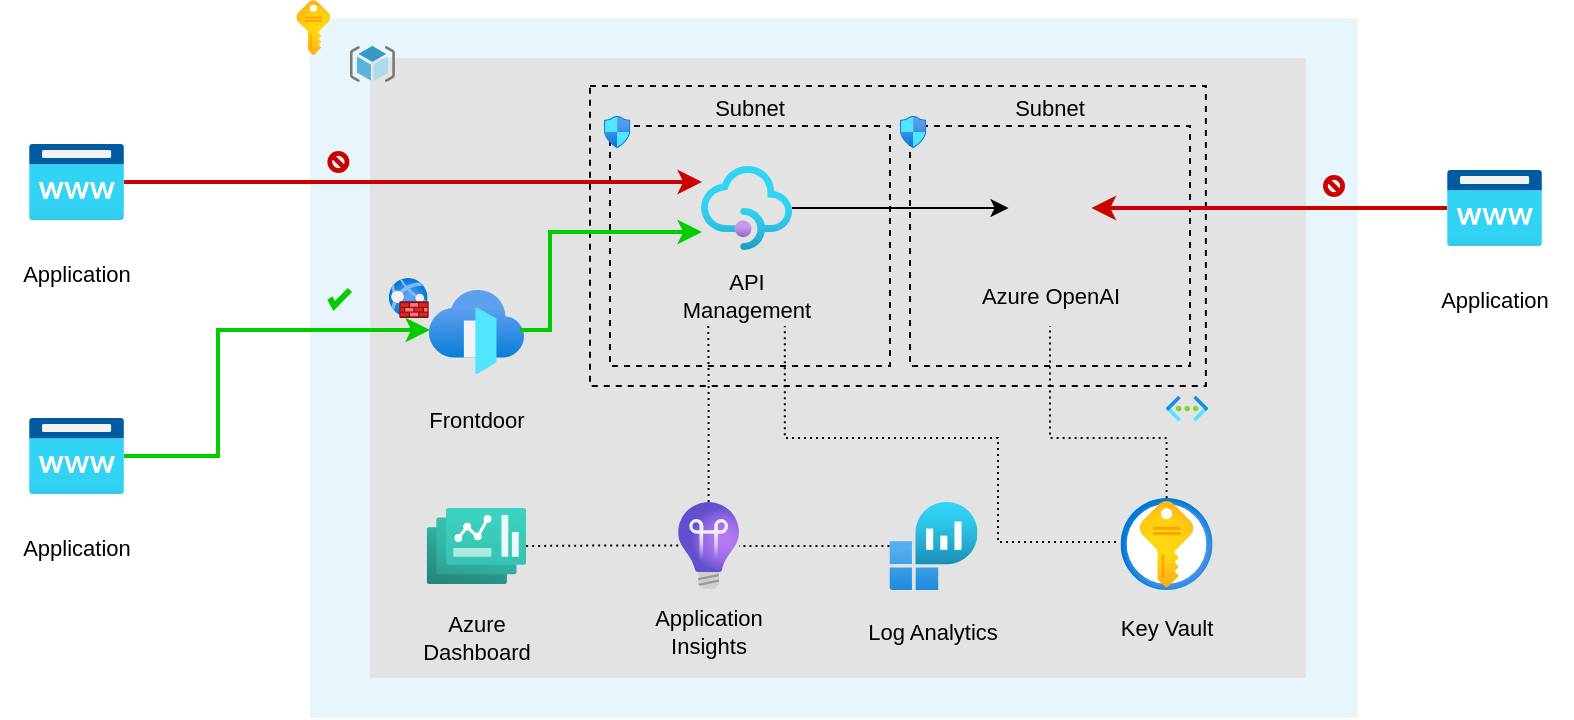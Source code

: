 <mxfile version="21.6.1" type="device">
  <diagram name="Pagina-1" id="itF8hff52mdQx9X9tJLf">
    <mxGraphModel dx="1195" dy="782" grid="0" gridSize="10" guides="1" tooltips="1" connect="1" arrows="1" fold="1" page="1" pageScale="1" pageWidth="827" pageHeight="1169" math="0" shadow="0">
      <root>
        <mxCell id="0" />
        <mxCell id="1" parent="0" />
        <mxCell id="gkOn1DTOGH1XlXqJHRQI-1" value="" style="whiteSpace=wrap;html=1;labelBackgroundColor=none;fillColor=#e8f6fc;strokeColor=none;" vertex="1" parent="1">
          <mxGeometry x="176" y="60" width="524" height="350" as="geometry" />
        </mxCell>
        <mxCell id="gkOn1DTOGH1XlXqJHRQI-29" value="" style="rounded=0;whiteSpace=wrap;html=1;strokeColor=none;fillColor=#e3e3e3;" vertex="1" parent="1">
          <mxGeometry x="206.0" y="80" width="467.94" height="310" as="geometry" />
        </mxCell>
        <mxCell id="gkOn1DTOGH1XlXqJHRQI-60" value="" style="image;aspect=fixed;html=1;points=[];align=center;fontSize=12;image=img/lib/azure2/general/Subscriptions.svg;" vertex="1" parent="1">
          <mxGeometry x="169.16" y="51" width="17.04" height="27.5" as="geometry" />
        </mxCell>
        <mxCell id="gkOn1DTOGH1XlXqJHRQI-80" value="" style="group" vertex="1" connectable="0" parent="1">
          <mxGeometry x="449.46" y="302" width="76.54" height="80" as="geometry" />
        </mxCell>
        <mxCell id="gkOn1DTOGH1XlXqJHRQI-63" value="" style="image;aspect=fixed;html=1;points=[];align=center;fontSize=12;image=img/lib/azure2/analytics/Log_Analytics_Workspaces.svg;" vertex="1" parent="gkOn1DTOGH1XlXqJHRQI-80">
          <mxGeometry x="16.27" width="44" height="44" as="geometry" />
        </mxCell>
        <mxCell id="gkOn1DTOGH1XlXqJHRQI-75" value="&lt;font style=&quot;font-size: 11px;&quot;&gt;Log Analytics&lt;/font&gt;" style="text;html=1;strokeColor=none;fillColor=none;align=center;verticalAlign=middle;whiteSpace=wrap;rounded=0;fontSize=8;" vertex="1" parent="gkOn1DTOGH1XlXqJHRQI-80">
          <mxGeometry y="50" width="76.54" height="30" as="geometry" />
        </mxCell>
        <mxCell id="gkOn1DTOGH1XlXqJHRQI-96" value="" style="whiteSpace=wrap;html=1;fillColor=#e3e3e3;dashed=1;" vertex="1" parent="1">
          <mxGeometry x="316.0" y="94" width="307.94" height="150" as="geometry" />
        </mxCell>
        <mxCell id="gkOn1DTOGH1XlXqJHRQI-86" value="" style="group" vertex="1" connectable="0" parent="1">
          <mxGeometry x="566" y="300" width="76.54" height="80" as="geometry" />
        </mxCell>
        <mxCell id="gkOn1DTOGH1XlXqJHRQI-61" value="" style="image;aspect=fixed;html=1;points=[];align=center;fontSize=12;image=img/lib/azure2/security/Key_Vaults.svg;" vertex="1" parent="gkOn1DTOGH1XlXqJHRQI-86">
          <mxGeometry x="15.27" width="46" height="46" as="geometry" />
        </mxCell>
        <mxCell id="gkOn1DTOGH1XlXqJHRQI-69" value="&lt;font style=&quot;font-size: 11px;&quot;&gt;Key Vault&lt;/font&gt;" style="text;html=1;strokeColor=none;fillColor=none;align=center;verticalAlign=middle;whiteSpace=wrap;rounded=0;fontSize=8;" vertex="1" parent="gkOn1DTOGH1XlXqJHRQI-86">
          <mxGeometry y="50" width="76.54" height="30" as="geometry" />
        </mxCell>
        <mxCell id="gkOn1DTOGH1XlXqJHRQI-89" value="" style="group" vertex="1" connectable="0" parent="1">
          <mxGeometry x="21.0" y="123" width="76.54" height="80" as="geometry" />
        </mxCell>
        <mxCell id="3kBSJNOHfUeenzVBCNcW-1" value="" style="image;aspect=fixed;html=1;points=[];align=center;fontSize=12;image=img/lib/azure2/app_services/App_Service_Domains.svg;" parent="gkOn1DTOGH1XlXqJHRQI-89" vertex="1">
          <mxGeometry x="14.52" width="47.5" height="38" as="geometry" />
        </mxCell>
        <mxCell id="gkOn1DTOGH1XlXqJHRQI-65" value="&lt;font style=&quot;font-size: 11px;&quot;&gt;Application&lt;/font&gt;" style="text;html=1;strokeColor=none;fillColor=none;align=center;verticalAlign=middle;whiteSpace=wrap;rounded=0;fontSize=8;" vertex="1" parent="gkOn1DTOGH1XlXqJHRQI-89">
          <mxGeometry y="50" width="76.54" height="30" as="geometry" />
        </mxCell>
        <mxCell id="gkOn1DTOGH1XlXqJHRQI-93" value="" style="group" vertex="1" connectable="0" parent="1">
          <mxGeometry x="21.0" y="260" width="76.54" height="80" as="geometry" />
        </mxCell>
        <mxCell id="gkOn1DTOGH1XlXqJHRQI-94" value="" style="image;aspect=fixed;html=1;points=[];align=center;fontSize=12;image=img/lib/azure2/app_services/App_Service_Domains.svg;" vertex="1" parent="gkOn1DTOGH1XlXqJHRQI-93">
          <mxGeometry x="14.52" width="47.5" height="38" as="geometry" />
        </mxCell>
        <mxCell id="gkOn1DTOGH1XlXqJHRQI-95" value="&lt;font style=&quot;font-size: 11px;&quot;&gt;Application&lt;/font&gt;" style="text;html=1;strokeColor=none;fillColor=none;align=center;verticalAlign=middle;whiteSpace=wrap;rounded=0;fontSize=8;" vertex="1" parent="gkOn1DTOGH1XlXqJHRQI-93">
          <mxGeometry y="50" width="76.54" height="30" as="geometry" />
        </mxCell>
        <mxCell id="gkOn1DTOGH1XlXqJHRQI-100" value="" style="whiteSpace=wrap;html=1;fillColor=#e3e3e3;dashed=1;" vertex="1" parent="1">
          <mxGeometry x="326" y="114" width="140" height="120" as="geometry" />
        </mxCell>
        <mxCell id="gkOn1DTOGH1XlXqJHRQI-85" value="" style="group" vertex="1" connectable="0" parent="1">
          <mxGeometry x="356.0" y="134" width="76.54" height="80" as="geometry" />
        </mxCell>
        <mxCell id="gkOn1DTOGH1XlXqJHRQI-70" value="&lt;font style=&quot;font-size: 11px;&quot;&gt;API Management&lt;/font&gt;" style="text;html=1;strokeColor=none;fillColor=none;align=center;verticalAlign=middle;whiteSpace=wrap;rounded=0;fontSize=8;" vertex="1" parent="gkOn1DTOGH1XlXqJHRQI-85">
          <mxGeometry y="50" width="76.54" height="30" as="geometry" />
        </mxCell>
        <mxCell id="3kBSJNOHfUeenzVBCNcW-3" value="" style="image;aspect=fixed;html=1;points=[];align=center;fontSize=12;image=img/lib/azure2/app_services/API_Management_Services.svg;" parent="gkOn1DTOGH1XlXqJHRQI-85" vertex="1">
          <mxGeometry x="15.52" width="45.5" height="42" as="geometry" />
        </mxCell>
        <mxCell id="gkOn1DTOGH1XlXqJHRQI-46" value="" style="image;sketch=0;aspect=fixed;html=1;points=[];align=center;fontSize=12;image=img/lib/mscae/ResourceGroup.svg;" vertex="1" parent="1">
          <mxGeometry x="195.94" y="74" width="22.5" height="18" as="geometry" />
        </mxCell>
        <mxCell id="3kBSJNOHfUeenzVBCNcW-9" value="" style="image;aspect=fixed;html=1;points=[];align=center;fontSize=12;image=img/lib/azure2/networking/Virtual_Networks.svg;container=0;" parent="1" vertex="1">
          <mxGeometry x="604.003" y="249" width="21.057" height="12.571" as="geometry" />
        </mxCell>
        <mxCell id="gkOn1DTOGH1XlXqJHRQI-101" value="" style="whiteSpace=wrap;html=1;fillColor=#e3e3e3;dashed=1;" vertex="1" parent="1">
          <mxGeometry x="476" y="114" width="140" height="120" as="geometry" />
        </mxCell>
        <mxCell id="gkOn1DTOGH1XlXqJHRQI-84" value="" style="group" vertex="1" connectable="0" parent="1">
          <mxGeometry x="507.73" y="134" width="76.54" height="80" as="geometry" />
        </mxCell>
        <mxCell id="gkOn1DTOGH1XlXqJHRQI-71" value="&lt;font style=&quot;font-size: 11px;&quot;&gt;Azure OpenAI&lt;/font&gt;" style="text;html=1;strokeColor=none;fillColor=none;align=center;verticalAlign=middle;whiteSpace=wrap;rounded=0;fontSize=8;" vertex="1" parent="gkOn1DTOGH1XlXqJHRQI-84">
          <mxGeometry y="50" width="76.54" height="30" as="geometry" />
        </mxCell>
        <mxCell id="3kBSJNOHfUeenzVBCNcW-8" value="" style="shape=image;verticalLabelPosition=bottom;labelBackgroundColor=default;verticalAlign=top;aspect=fixed;imageAspect=0;image=https://seeklogo.com/images/C/chatgpt-logo-02AFA704B5-seeklogo.com.png;" parent="gkOn1DTOGH1XlXqJHRQI-84" vertex="1">
          <mxGeometry x="17.55" width="41.44" height="42" as="geometry" />
        </mxCell>
        <mxCell id="gkOn1DTOGH1XlXqJHRQI-78" value="&lt;font style=&quot;font-size: 11px;&quot;&gt;Subnet&lt;/font&gt;" style="text;html=1;strokeColor=none;fillColor=none;align=center;verticalAlign=middle;whiteSpace=wrap;rounded=0;fontSize=8;" vertex="1" parent="1">
          <mxGeometry x="376" y="100" width="40" height="10" as="geometry" />
        </mxCell>
        <mxCell id="gkOn1DTOGH1XlXqJHRQI-102" value="&lt;font style=&quot;font-size: 11px;&quot;&gt;Subnet&lt;/font&gt;" style="text;html=1;strokeColor=none;fillColor=none;align=center;verticalAlign=middle;whiteSpace=wrap;rounded=0;fontSize=8;" vertex="1" parent="1">
          <mxGeometry x="526" y="100" width="40" height="10" as="geometry" />
        </mxCell>
        <mxCell id="gkOn1DTOGH1XlXqJHRQI-103" value="" style="image;aspect=fixed;html=1;points=[];align=center;fontSize=12;image=img/lib/azure2/networking/Network_Security_Groups.svg;" vertex="1" parent="1">
          <mxGeometry x="471" y="109" width="13.18" height="16" as="geometry" />
        </mxCell>
        <mxCell id="gkOn1DTOGH1XlXqJHRQI-104" value="" style="image;aspect=fixed;html=1;points=[];align=center;fontSize=12;image=img/lib/azure2/networking/Network_Security_Groups.svg;" vertex="1" parent="1">
          <mxGeometry x="323" y="109" width="13.18" height="16" as="geometry" />
        </mxCell>
        <mxCell id="gkOn1DTOGH1XlXqJHRQI-87" value="" style="group" vertex="1" connectable="0" parent="1">
          <mxGeometry x="337.0" y="302" width="76.54" height="80" as="geometry" />
        </mxCell>
        <mxCell id="gkOn1DTOGH1XlXqJHRQI-62" value="" style="image;aspect=fixed;html=1;points=[];align=center;fontSize=12;image=img/lib/azure2/devops/Application_Insights.svg;" vertex="1" parent="gkOn1DTOGH1XlXqJHRQI-87">
          <mxGeometry x="23.08" width="30.38" height="43.5" as="geometry" />
        </mxCell>
        <mxCell id="gkOn1DTOGH1XlXqJHRQI-67" value="&lt;font style=&quot;font-size: 11px;&quot;&gt;Application Insights&lt;/font&gt;" style="text;html=1;strokeColor=none;fillColor=none;align=center;verticalAlign=middle;whiteSpace=wrap;rounded=0;fontSize=8;" vertex="1" parent="gkOn1DTOGH1XlXqJHRQI-87">
          <mxGeometry y="50" width="76.54" height="30" as="geometry" />
        </mxCell>
        <mxCell id="gkOn1DTOGH1XlXqJHRQI-79" value="" style="group" vertex="1" connectable="0" parent="1">
          <mxGeometry x="220.94" y="305" width="76.54" height="80" as="geometry" />
        </mxCell>
        <mxCell id="gkOn1DTOGH1XlXqJHRQI-64" value="" style="image;aspect=fixed;html=1;points=[];align=center;fontSize=12;image=img/lib/azure2/other/Dashboard_Hub.svg;" vertex="1" parent="gkOn1DTOGH1XlXqJHRQI-79">
          <mxGeometry x="13.42" width="49.69" height="38" as="geometry" />
        </mxCell>
        <mxCell id="gkOn1DTOGH1XlXqJHRQI-76" value="&lt;font style=&quot;font-size: 11px;&quot;&gt;Azure Dashboard&lt;/font&gt;" style="text;html=1;strokeColor=none;fillColor=none;align=center;verticalAlign=middle;whiteSpace=wrap;rounded=0;fontSize=8;" vertex="1" parent="gkOn1DTOGH1XlXqJHRQI-79">
          <mxGeometry y="50" width="76.54" height="30" as="geometry" />
        </mxCell>
        <mxCell id="gkOn1DTOGH1XlXqJHRQI-109" value="" style="group" vertex="1" connectable="0" parent="1">
          <mxGeometry x="220.94" y="196" width="76.54" height="80" as="geometry" />
        </mxCell>
        <mxCell id="3kBSJNOHfUeenzVBCNcW-2" value="" style="image;aspect=fixed;html=1;points=[];align=center;fontSize=12;image=img/lib/azure2/networking/Front_Doors.svg;" parent="gkOn1DTOGH1XlXqJHRQI-109" vertex="1">
          <mxGeometry x="14.47" width="47.6" height="42" as="geometry" />
        </mxCell>
        <mxCell id="gkOn1DTOGH1XlXqJHRQI-66" value="&lt;font style=&quot;font-size: 11px;&quot;&gt;Frontdoor&lt;/font&gt;" style="text;html=1;strokeColor=none;fillColor=none;align=center;verticalAlign=middle;whiteSpace=wrap;rounded=0;fontSize=8;" vertex="1" parent="gkOn1DTOGH1XlXqJHRQI-109">
          <mxGeometry y="50" width="76.54" height="30" as="geometry" />
        </mxCell>
        <mxCell id="3kBSJNOHfUeenzVBCNcW-11" value="" style="image;aspect=fixed;html=1;points=[];align=center;fontSize=12;image=img/lib/azure2/networking/Web_Application_Firewall_Policies_WAF.svg;" parent="gkOn1DTOGH1XlXqJHRQI-109" vertex="1">
          <mxGeometry x="-5.53" y="-6" width="20" height="20" as="geometry" />
        </mxCell>
        <mxCell id="gkOn1DTOGH1XlXqJHRQI-110" style="edgeStyle=orthogonalEdgeStyle;rounded=0;orthogonalLoop=1;jettySize=auto;html=1;entryX=0.012;entryY=0.476;entryDx=0;entryDy=0;entryPerimeter=0;strokeColor=#00CC00;strokeWidth=2;" edge="1" parent="1" source="gkOn1DTOGH1XlXqJHRQI-94" target="3kBSJNOHfUeenzVBCNcW-2">
          <mxGeometry relative="1" as="geometry">
            <Array as="points">
              <mxPoint x="130" y="279" />
              <mxPoint x="130" y="216" />
            </Array>
          </mxGeometry>
        </mxCell>
        <mxCell id="gkOn1DTOGH1XlXqJHRQI-111" style="edgeStyle=orthogonalEdgeStyle;rounded=0;orthogonalLoop=1;jettySize=auto;html=1;strokeColor=#CC0000;strokeWidth=2;entryX=0.011;entryY=0.19;entryDx=0;entryDy=0;entryPerimeter=0;" edge="1" parent="1" source="3kBSJNOHfUeenzVBCNcW-1" target="3kBSJNOHfUeenzVBCNcW-3">
          <mxGeometry relative="1" as="geometry" />
        </mxCell>
        <mxCell id="gkOn1DTOGH1XlXqJHRQI-112" style="edgeStyle=orthogonalEdgeStyle;rounded=0;orthogonalLoop=1;jettySize=auto;html=1;strokeColor=#00CC00;strokeWidth=2;exitX=0.958;exitY=0.476;exitDx=0;exitDy=0;exitPerimeter=0;entryX=0.011;entryY=0.786;entryDx=0;entryDy=0;entryPerimeter=0;" edge="1" parent="1" source="3kBSJNOHfUeenzVBCNcW-2" target="3kBSJNOHfUeenzVBCNcW-3">
          <mxGeometry relative="1" as="geometry">
            <mxPoint x="58" y="289" as="sourcePoint" />
            <mxPoint x="246" y="226" as="targetPoint" />
            <Array as="points">
              <mxPoint x="296" y="216" />
              <mxPoint x="296" y="167" />
            </Array>
          </mxGeometry>
        </mxCell>
        <mxCell id="gkOn1DTOGH1XlXqJHRQI-113" style="edgeStyle=orthogonalEdgeStyle;rounded=0;orthogonalLoop=1;jettySize=auto;html=1;" edge="1" parent="1" source="3kBSJNOHfUeenzVBCNcW-3" target="3kBSJNOHfUeenzVBCNcW-8">
          <mxGeometry relative="1" as="geometry" />
        </mxCell>
        <mxCell id="gkOn1DTOGH1XlXqJHRQI-114" value="" style="html=1;verticalLabelPosition=bottom;labelBackgroundColor=#ffffff;verticalAlign=top;shadow=0;dashed=0;strokeWidth=3;shape=mxgraph.ios7.misc.check;strokeColor=#00CC00;" vertex="1" parent="1">
          <mxGeometry x="185.94" y="196" width="10" height="8" as="geometry" />
        </mxCell>
        <mxCell id="gkOn1DTOGH1XlXqJHRQI-115" value="" style="verticalLabelPosition=bottom;verticalAlign=top;html=1;shape=mxgraph.basic.no_symbol;fillColor=#CC0000;strokeColor=#CC0000;" vertex="1" parent="1">
          <mxGeometry x="185.2" y="127" width="10" height="10" as="geometry" />
        </mxCell>
        <mxCell id="gkOn1DTOGH1XlXqJHRQI-116" value="" style="group" vertex="1" connectable="0" parent="1">
          <mxGeometry x="730" y="136" width="76.54" height="80" as="geometry" />
        </mxCell>
        <mxCell id="gkOn1DTOGH1XlXqJHRQI-117" value="" style="image;aspect=fixed;html=1;points=[];align=center;fontSize=12;image=img/lib/azure2/app_services/App_Service_Domains.svg;" vertex="1" parent="gkOn1DTOGH1XlXqJHRQI-116">
          <mxGeometry x="14.52" width="47.5" height="38" as="geometry" />
        </mxCell>
        <mxCell id="gkOn1DTOGH1XlXqJHRQI-118" value="&lt;font style=&quot;font-size: 11px;&quot;&gt;Application&lt;/font&gt;" style="text;html=1;strokeColor=none;fillColor=none;align=center;verticalAlign=middle;whiteSpace=wrap;rounded=0;fontSize=8;" vertex="1" parent="gkOn1DTOGH1XlXqJHRQI-116">
          <mxGeometry y="50" width="76.54" height="30" as="geometry" />
        </mxCell>
        <mxCell id="gkOn1DTOGH1XlXqJHRQI-119" style="edgeStyle=orthogonalEdgeStyle;rounded=0;orthogonalLoop=1;jettySize=auto;html=1;strokeColor=#CC0000;strokeWidth=2;entryX=1;entryY=0.5;entryDx=0;entryDy=0;" edge="1" parent="1" source="gkOn1DTOGH1XlXqJHRQI-117" target="3kBSJNOHfUeenzVBCNcW-8">
          <mxGeometry relative="1" as="geometry">
            <mxPoint x="93" y="152" as="sourcePoint" />
            <mxPoint x="382" y="152" as="targetPoint" />
          </mxGeometry>
        </mxCell>
        <mxCell id="gkOn1DTOGH1XlXqJHRQI-120" value="" style="verticalLabelPosition=bottom;verticalAlign=top;html=1;shape=mxgraph.basic.no_symbol;fillColor=#CC0000;strokeColor=#CC0000;" vertex="1" parent="1">
          <mxGeometry x="683" y="139" width="10" height="10" as="geometry" />
        </mxCell>
        <mxCell id="gkOn1DTOGH1XlXqJHRQI-121" style="edgeStyle=orthogonalEdgeStyle;rounded=0;orthogonalLoop=1;jettySize=auto;html=1;endArrow=none;endFill=0;dashed=1;dashPattern=1 2;" edge="1" parent="1" source="gkOn1DTOGH1XlXqJHRQI-62" target="gkOn1DTOGH1XlXqJHRQI-64">
          <mxGeometry relative="1" as="geometry" />
        </mxCell>
        <mxCell id="gkOn1DTOGH1XlXqJHRQI-122" style="edgeStyle=orthogonalEdgeStyle;rounded=0;orthogonalLoop=1;jettySize=auto;html=1;endArrow=none;endFill=0;entryX=0.25;entryY=1;entryDx=0;entryDy=0;dashed=1;dashPattern=1 2;" edge="1" parent="1" source="gkOn1DTOGH1XlXqJHRQI-62" target="gkOn1DTOGH1XlXqJHRQI-70">
          <mxGeometry relative="1" as="geometry">
            <mxPoint x="369" y="334" as="sourcePoint" />
            <mxPoint x="294" y="334" as="targetPoint" />
            <Array as="points">
              <mxPoint x="375" y="240" />
              <mxPoint x="375" y="240" />
            </Array>
          </mxGeometry>
        </mxCell>
        <mxCell id="gkOn1DTOGH1XlXqJHRQI-123" style="edgeStyle=orthogonalEdgeStyle;rounded=0;orthogonalLoop=1;jettySize=auto;html=1;endArrow=none;endFill=0;entryX=0.5;entryY=1;entryDx=0;entryDy=0;dashed=1;dashPattern=1 2;" edge="1" parent="1" source="gkOn1DTOGH1XlXqJHRQI-61" target="gkOn1DTOGH1XlXqJHRQI-71">
          <mxGeometry relative="1" as="geometry">
            <mxPoint x="379" y="344" as="sourcePoint" />
            <mxPoint x="304" y="344" as="targetPoint" />
            <Array as="points">
              <mxPoint x="604" y="270" />
              <mxPoint x="546" y="270" />
            </Array>
          </mxGeometry>
        </mxCell>
        <mxCell id="gkOn1DTOGH1XlXqJHRQI-124" style="edgeStyle=orthogonalEdgeStyle;rounded=0;orthogonalLoop=1;jettySize=auto;html=1;endArrow=none;endFill=0;dashed=1;dashPattern=1 2;" edge="1" parent="1" source="gkOn1DTOGH1XlXqJHRQI-63" target="gkOn1DTOGH1XlXqJHRQI-62">
          <mxGeometry relative="1" as="geometry">
            <mxPoint x="389" y="354" as="sourcePoint" />
            <mxPoint x="314" y="354" as="targetPoint" />
            <Array as="points">
              <mxPoint x="430" y="324" />
              <mxPoint x="430" y="324" />
            </Array>
          </mxGeometry>
        </mxCell>
        <mxCell id="gkOn1DTOGH1XlXqJHRQI-125" style="edgeStyle=orthogonalEdgeStyle;rounded=0;orthogonalLoop=1;jettySize=auto;html=1;endArrow=none;endFill=0;exitX=-0.049;exitY=0.478;exitDx=0;exitDy=0;exitPerimeter=0;entryX=0.75;entryY=1;entryDx=0;entryDy=0;dashed=1;dashPattern=1 2;" edge="1" parent="1" source="gkOn1DTOGH1XlXqJHRQI-61" target="gkOn1DTOGH1XlXqJHRQI-70">
          <mxGeometry relative="1" as="geometry">
            <mxPoint x="384" y="312" as="sourcePoint" />
            <mxPoint x="404" y="224" as="targetPoint" />
            <Array as="points">
              <mxPoint x="520" y="322" />
              <mxPoint x="520" y="270" />
              <mxPoint x="413" y="270" />
            </Array>
          </mxGeometry>
        </mxCell>
      </root>
    </mxGraphModel>
  </diagram>
</mxfile>
